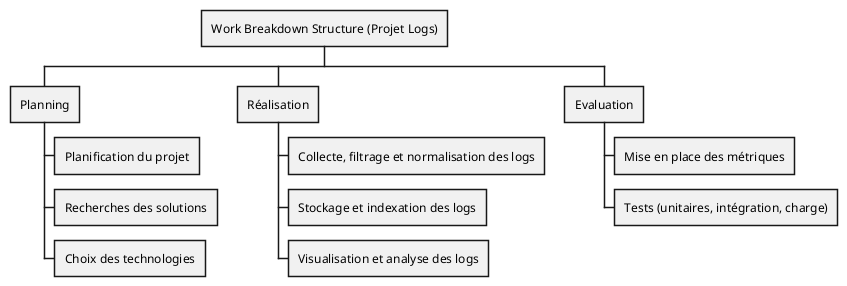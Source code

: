 @startwbs
* Work Breakdown Structure (Projet Logs)
** Planning
*** Planification du projet
*** Recherches des solutions
*** Choix des technologies
** Réalisation
*** Collecte, filtrage et normalisation des logs
*** Stockage et indexation des logs
*** Visualisation et analyse des logs
** Evaluation
*** Mise en place des métriques
*** Tests (unitaires, intégration, charge)
@endwbs